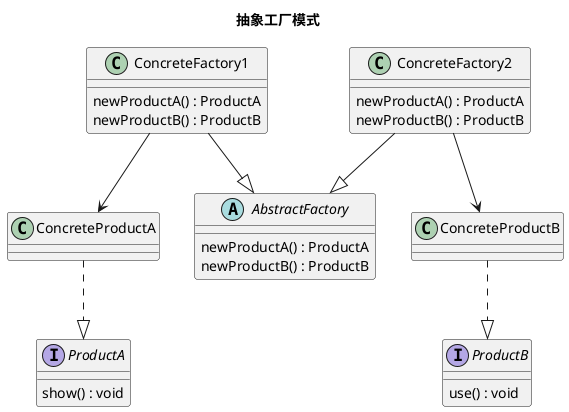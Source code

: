 @startuml
title 抽象工厂模式

Interface ProductA {
  show() : void
}
Interface ProductB {
  use() : void
}

Class ConcreteProductA {}
ConcreteProductA ..|> ProductA

Class ConcreteProductB {}
ConcreteProductB ..|> ProductB

abstract Class AbstractFactory {
  newProductA() : ProductA
  newProductB() : ProductB
}
Class ConcreteFactory1 {
  newProductA() : ProductA
  newProductB() : ProductB
}
Class ConcreteFactory2 {
  newProductA() : ProductA
  newProductB() : ProductB
}

ConcreteFactory1 --|> AbstractFactory
ConcreteFactory2 --|> AbstractFactory

ConcreteFactory1 --> ConcreteProductA
ConcreteFactory2 --> ConcreteProductB

@enduml